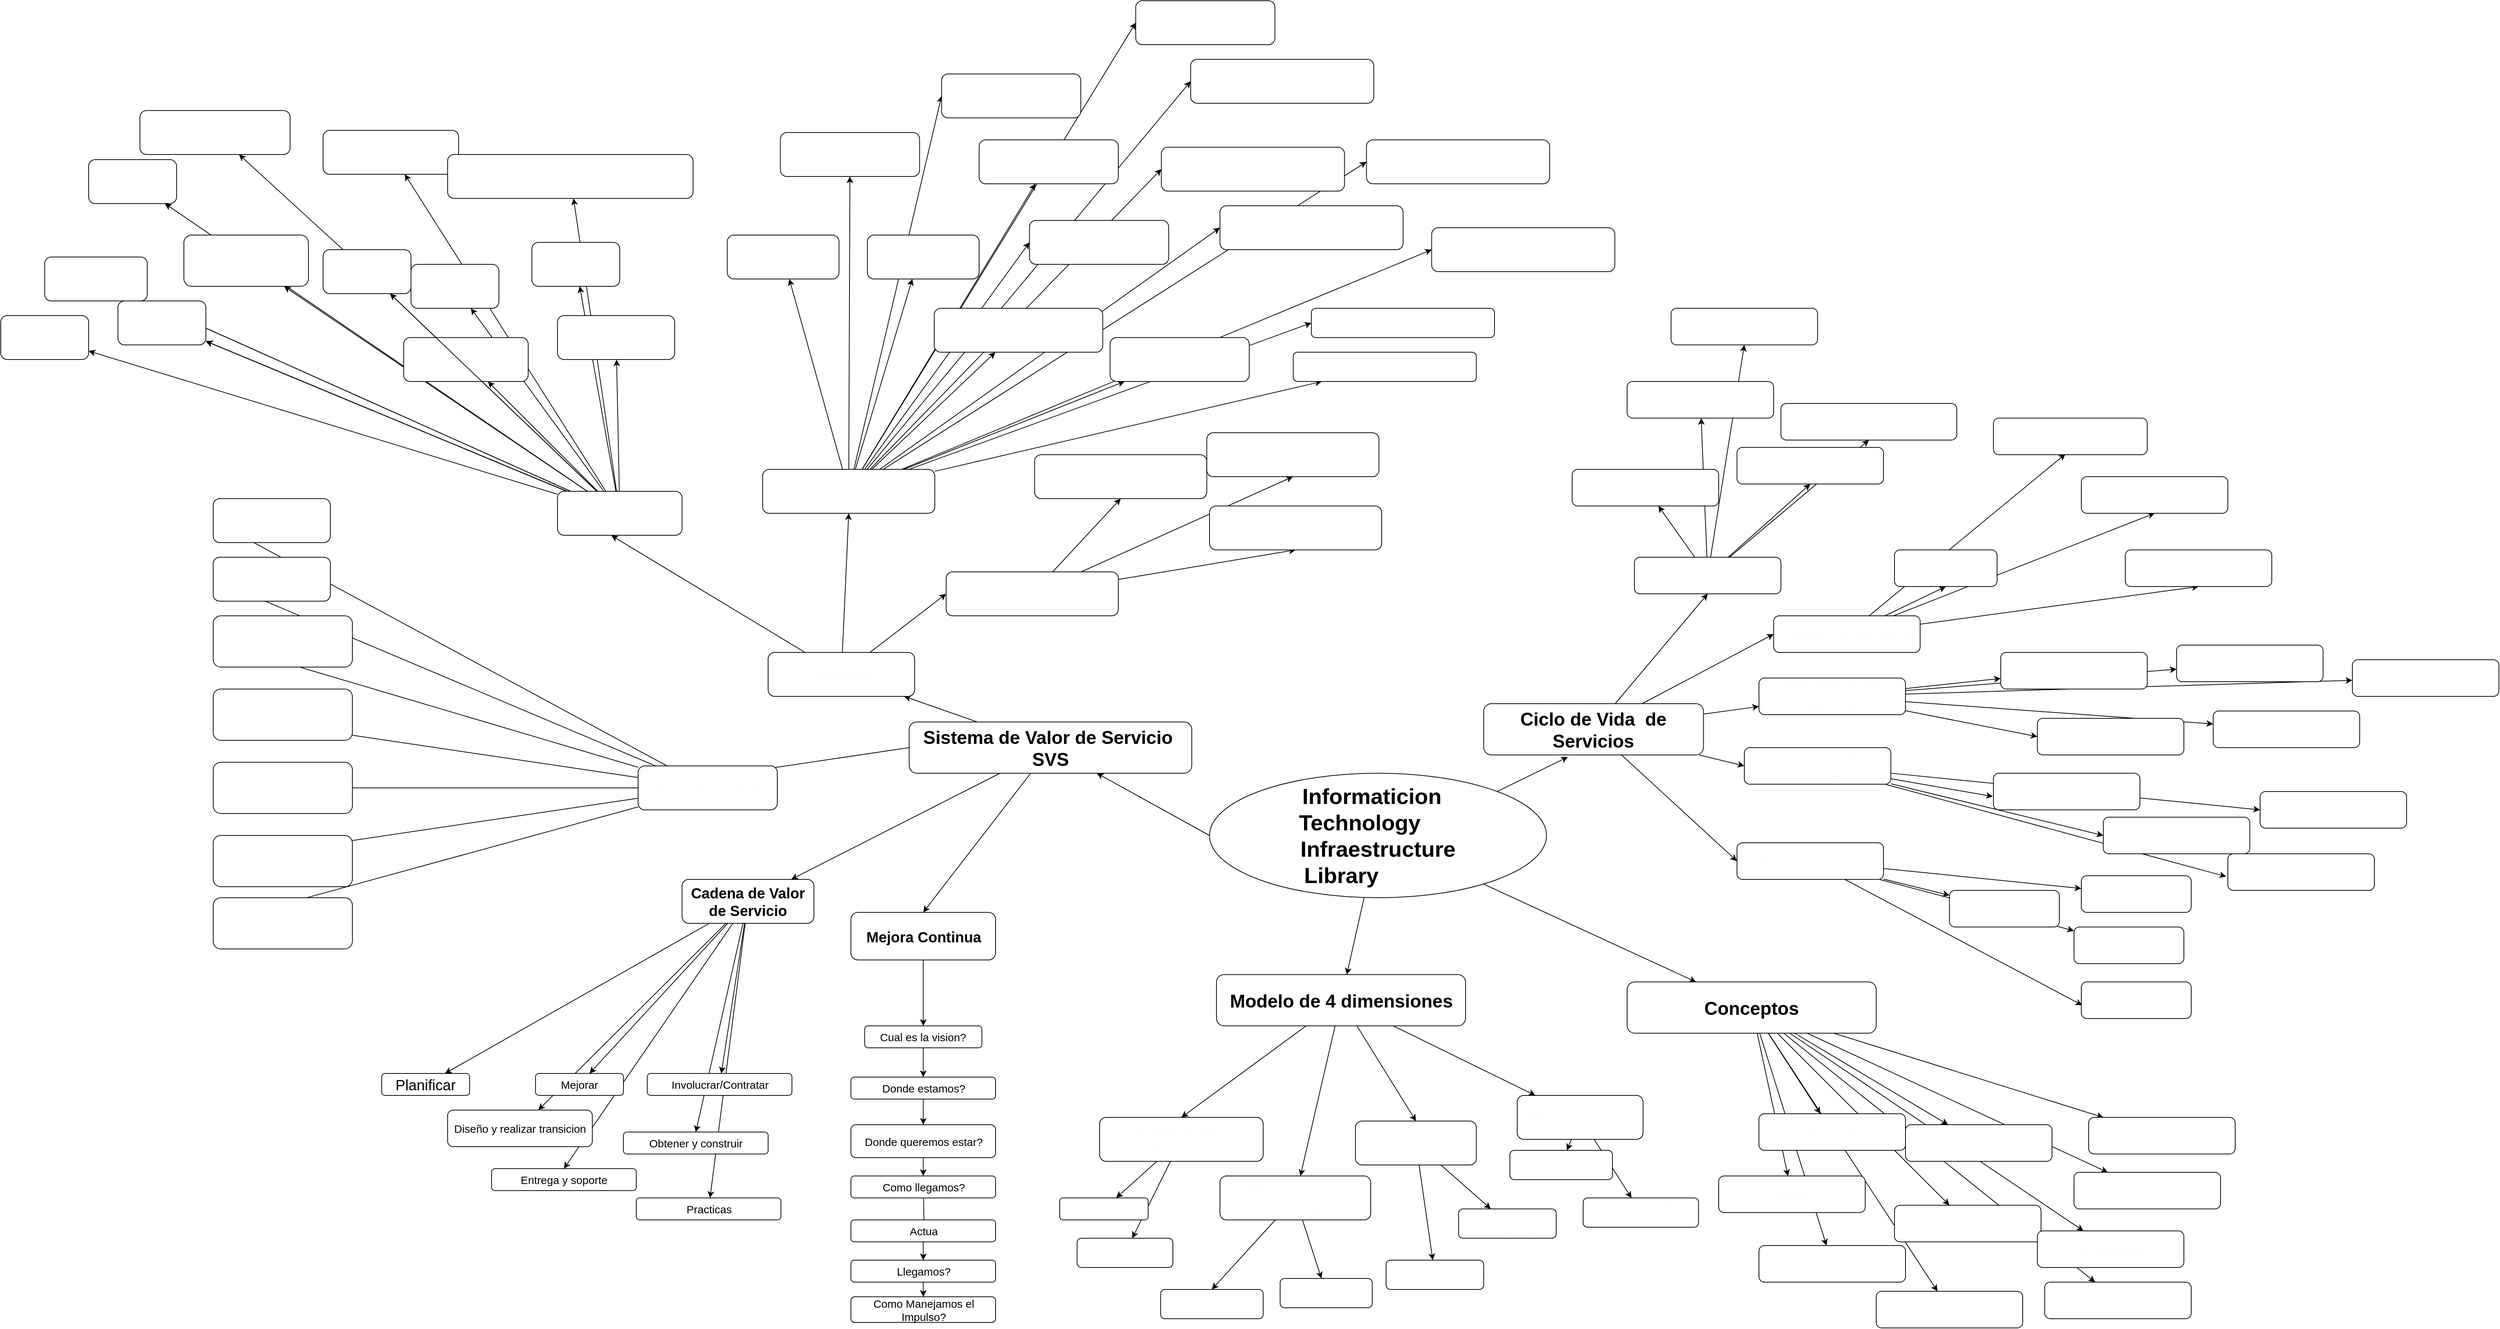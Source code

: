 <mxfile>
    <diagram id="W8nEwv_JBdzjW-9kIcqZ" name="ITIL">
        <mxGraphModel dx="3658" dy="1623" grid="1" gridSize="10" guides="1" tooltips="1" connect="1" arrows="1" fold="1" page="1" pageScale="1" pageWidth="1169" pageHeight="827" math="0" shadow="0">
            <root>
                <mxCell id="0"/>
                <mxCell id="1" parent="0"/>
                <mxCell id="8" style="edgeStyle=none;html=1;exitX=0;exitY=0.5;exitDx=0;exitDy=0;fontSize=20;fontColor=#000000;" edge="1" parent="1" source="4" target="6">
                    <mxGeometry relative="1" as="geometry"/>
                </mxCell>
                <mxCell id="9" style="edgeStyle=none;html=1;exitX=1;exitY=0;exitDx=0;exitDy=0;entryX=0.383;entryY=1.04;entryDx=0;entryDy=0;entryPerimeter=0;fontSize=20;fontColor=#000000;" edge="1" parent="1" source="4" target="5">
                    <mxGeometry relative="1" as="geometry"/>
                </mxCell>
                <mxCell id="10" style="edgeStyle=none;html=1;fontSize=20;fontColor=#000000;" edge="1" parent="1" source="4" target="7">
                    <mxGeometry relative="1" as="geometry"/>
                </mxCell>
                <mxCell id="253" style="edgeStyle=none;html=1;fontSize=15;fontColor=#FFFCFC;" edge="1" parent="1" source="4" target="252">
                    <mxGeometry relative="1" as="geometry"/>
                </mxCell>
                <mxCell id="4" value="Informaticion&amp;nbsp;&amp;nbsp;&lt;br&gt;Technology&amp;nbsp; &amp;nbsp; &amp;nbsp;&amp;nbsp;&lt;br&gt;Infraestructure&lt;br&gt;Library&amp;nbsp; &amp;nbsp; &amp;nbsp; &amp;nbsp; &amp;nbsp; &amp;nbsp;&amp;nbsp;" style="ellipse;whiteSpace=wrap;html=1;fontStyle=1;fontSize=30;align=center;" vertex="1" parent="1">
                    <mxGeometry x="320" y="405" width="460" height="170" as="geometry"/>
                </mxCell>
                <mxCell id="13" style="edgeStyle=none;html=1;fontSize=20;fontColor=#000000;entryX=0;entryY=0.5;entryDx=0;entryDy=0;exitX=0;exitY=0.5;exitDx=0;exitDy=0;" edge="1" parent="1" source="6" target="14">
                    <mxGeometry relative="1" as="geometry">
                        <mxPoint x="930" as="targetPoint"/>
                    </mxGeometry>
                </mxCell>
                <mxCell id="17" style="edgeStyle=none;html=1;entryX=0.5;entryY=1;entryDx=0;entryDy=0;fontSize=20;fontColor=#FFFCFC;" edge="1" parent="1" source="5" target="15">
                    <mxGeometry relative="1" as="geometry"/>
                </mxCell>
                <mxCell id="186" style="edgeStyle=none;html=1;entryX=0;entryY=0.5;entryDx=0;entryDy=0;fontSize=25;fontColor=#FFFCFC;" edge="1" parent="1" source="5" target="181">
                    <mxGeometry relative="1" as="geometry"/>
                </mxCell>
                <mxCell id="187" style="edgeStyle=none;html=1;fontSize=25;fontColor=#FFFCFC;" edge="1" parent="1" source="5" target="182">
                    <mxGeometry relative="1" as="geometry"/>
                </mxCell>
                <mxCell id="188" style="edgeStyle=none;html=1;entryX=0;entryY=0.5;entryDx=0;entryDy=0;fontSize=25;fontColor=#FFFCFC;" edge="1" parent="1" source="5" target="183">
                    <mxGeometry relative="1" as="geometry"/>
                </mxCell>
                <mxCell id="189" style="edgeStyle=none;html=1;entryX=0;entryY=0.5;entryDx=0;entryDy=0;fontSize=25;fontColor=#FFFCFC;" edge="1" parent="1" source="5" target="184">
                    <mxGeometry relative="1" as="geometry"/>
                </mxCell>
                <mxCell id="5" value="Ciclo de Vida&amp;nbsp; de Servicios" style="rounded=1;whiteSpace=wrap;html=1;fontStyle=1;fontSize=25;" vertex="1" parent="1">
                    <mxGeometry x="694.25" y="310" width="300" height="70" as="geometry"/>
                </mxCell>
                <mxCell id="34" style="edgeStyle=none;html=1;fontSize=20;fontColor=#FFFCFC;" edge="1" parent="1" source="6" target="33">
                    <mxGeometry relative="1" as="geometry"/>
                </mxCell>
                <mxCell id="115" value="" style="edgeStyle=none;html=1;fontSize=20;fontColor=#FFFCFC;" edge="1" parent="1" source="6" target="114">
                    <mxGeometry relative="1" as="geometry"/>
                </mxCell>
                <mxCell id="138" style="edgeStyle=none;html=1;entryX=0.5;entryY=0;entryDx=0;entryDy=0;fontSize=20;fontColor=#FFFCFC;" edge="1" parent="1" source="6" target="131">
                    <mxGeometry relative="1" as="geometry"/>
                </mxCell>
                <mxCell id="6" value="Sistema de Valor de Servicio&amp;nbsp;&lt;br style=&quot;font-size: 25px;&quot;&gt;SVS" style="rounded=1;whiteSpace=wrap;html=1;fontStyle=1;fontSize=25;" vertex="1" parent="1">
                    <mxGeometry x="-90" y="335" width="385.75" height="70" as="geometry"/>
                </mxCell>
                <mxCell id="157" style="edgeStyle=none;html=1;fontSize=15;fontColor=#FFFCFC;entryX=0.5;entryY=0;entryDx=0;entryDy=0;" edge="1" parent="1" source="7" target="156">
                    <mxGeometry relative="1" as="geometry"/>
                </mxCell>
                <mxCell id="166" style="edgeStyle=none;html=1;fontSize=15;fontColor=#FFFCFC;" edge="1" parent="1" source="7" target="163">
                    <mxGeometry relative="1" as="geometry"/>
                </mxCell>
                <mxCell id="176" style="edgeStyle=none;html=1;fontSize=15;fontColor=#FFFCFC;" edge="1" parent="1" source="7" target="175">
                    <mxGeometry relative="1" as="geometry"/>
                </mxCell>
                <mxCell id="7" value="Modelo de 4 dimensiones" style="rounded=1;whiteSpace=wrap;html=1;fontStyle=1;fontSize=25;" vertex="1" parent="1">
                    <mxGeometry x="329.5" y="680" width="340" height="70" as="geometry"/>
                </mxCell>
                <mxCell id="18" style="edgeStyle=none;html=1;fontSize=20;fontColor=#FFFCFC;entryX=0;entryY=0.5;entryDx=0;entryDy=0;" edge="1" parent="1" source="14" target="19">
                    <mxGeometry relative="1" as="geometry">
                        <mxPoint x="976" y="220" as="targetPoint"/>
                    </mxGeometry>
                </mxCell>
                <mxCell id="22" style="edgeStyle=none;html=1;entryX=0;entryY=0.5;entryDx=0;entryDy=0;fontSize=20;fontColor=#FFFCFC;" edge="1" parent="1" source="14" target="20">
                    <mxGeometry relative="1" as="geometry"/>
                </mxCell>
                <mxCell id="23" style="edgeStyle=none;html=1;entryX=0;entryY=0.5;entryDx=0;entryDy=0;fontSize=20;fontColor=#FFFCFC;" edge="1" parent="1" source="14" target="21">
                    <mxGeometry relative="1" as="geometry"/>
                </mxCell>
                <mxCell id="25" style="edgeStyle=none;html=1;entryX=0;entryY=0.5;entryDx=0;entryDy=0;fontSize=20;fontColor=#FFFCFC;" edge="1" parent="1" source="14" target="24">
                    <mxGeometry relative="1" as="geometry"/>
                </mxCell>
                <mxCell id="27" style="edgeStyle=none;html=1;entryX=0;entryY=0.5;entryDx=0;entryDy=0;fontSize=20;fontColor=#FFFCFC;" edge="1" parent="1" source="14" target="26">
                    <mxGeometry relative="1" as="geometry"/>
                </mxCell>
                <mxCell id="31" style="edgeStyle=none;html=1;entryX=0;entryY=0.5;entryDx=0;entryDy=0;fontSize=20;fontColor=#FFFCFC;" edge="1" parent="1" source="14" target="30">
                    <mxGeometry relative="1" as="geometry"/>
                </mxCell>
                <mxCell id="32" style="edgeStyle=none;html=1;entryX=0;entryY=0.5;entryDx=0;entryDy=0;fontSize=20;fontColor=#FFFCFC;" edge="1" parent="1" source="14" target="29">
                    <mxGeometry relative="1" as="geometry"/>
                </mxCell>
                <mxCell id="14" value="Principios Guia" style="rounded=1;whiteSpace=wrap;html=1;labelBackgroundColor=none;fontSize=20;fontColor=#FFFCFC;fontStyle=1" vertex="1" parent="1">
                    <mxGeometry x="-460" y="395" width="190" height="60" as="geometry"/>
                </mxCell>
                <mxCell id="192" style="edgeStyle=none;html=1;fontSize=25;fontColor=#FFFCFC;entryX=0.5;entryY=1;entryDx=0;entryDy=0;" edge="1" parent="1" source="15" target="191">
                    <mxGeometry relative="1" as="geometry"/>
                </mxCell>
                <mxCell id="197" style="edgeStyle=none;html=1;fontSize=25;fontColor=#FFFCFC;" edge="1" parent="1" source="15" target="193">
                    <mxGeometry relative="1" as="geometry"/>
                </mxCell>
                <mxCell id="198" style="edgeStyle=none;html=1;fontSize=25;fontColor=#FFFCFC;" edge="1" parent="1" source="15" target="194">
                    <mxGeometry relative="1" as="geometry"/>
                </mxCell>
                <mxCell id="199" style="edgeStyle=none;html=1;entryX=0.5;entryY=1;entryDx=0;entryDy=0;fontSize=25;fontColor=#FFFCFC;" edge="1" parent="1" source="15" target="195">
                    <mxGeometry relative="1" as="geometry"/>
                </mxCell>
                <mxCell id="200" style="edgeStyle=none;html=1;entryX=0.5;entryY=1;entryDx=0;entryDy=0;fontSize=25;fontColor=#FFFCFC;" edge="1" parent="1" source="15" target="196">
                    <mxGeometry relative="1" as="geometry"/>
                </mxCell>
                <mxCell id="15" value="Estrategia de Servicio" style="rounded=1;whiteSpace=wrap;html=1;labelBackgroundColor=none;fontSize=15;fontColor=#FFFCFC;fontStyle=1" vertex="1" parent="1">
                    <mxGeometry x="900" y="110" width="200" height="50" as="geometry"/>
                </mxCell>
                <mxCell id="19" value="Enfoque en el valor" style="rounded=1;whiteSpace=wrap;html=1;labelBackgroundColor=none;fontSize=16;fontColor=#FFFCFC;" vertex="1" parent="1">
                    <mxGeometry x="-1040" y="30" width="160" height="60" as="geometry"/>
                </mxCell>
                <mxCell id="20" value="Comenzar donde estas" style="rounded=1;whiteSpace=wrap;html=1;labelBackgroundColor=none;fontSize=15;fontColor=#FFFCFC;" vertex="1" parent="1">
                    <mxGeometry x="-1040" y="110" width="160" height="60" as="geometry"/>
                </mxCell>
                <mxCell id="21" value="Progreso Iterativo con Retroalimentacion" style="rounded=1;whiteSpace=wrap;html=1;labelBackgroundColor=none;fontSize=15;fontColor=#FFFCFC;" vertex="1" parent="1">
                    <mxGeometry x="-1040" y="190" width="190" height="70" as="geometry"/>
                </mxCell>
                <mxCell id="24" value="Colaborar y Promover la Visibilidad" style="rounded=1;whiteSpace=wrap;html=1;labelBackgroundColor=none;fontSize=15;fontColor=#FFFCFC;" vertex="1" parent="1">
                    <mxGeometry x="-1040" y="290" width="190" height="70" as="geometry"/>
                </mxCell>
                <mxCell id="26" value="Pensar y Trabajar Holisticamente" style="rounded=1;whiteSpace=wrap;html=1;labelBackgroundColor=none;fontSize=15;fontColor=#FFFCFC;" vertex="1" parent="1">
                    <mxGeometry x="-1040" y="390" width="190" height="70" as="geometry"/>
                </mxCell>
                <mxCell id="29" value="Mantenlo Simple y Practico" style="rounded=1;whiteSpace=wrap;html=1;labelBackgroundColor=none;fontSize=15;fontColor=#FFFCFC;" vertex="1" parent="1">
                    <mxGeometry x="-1040" y="490" width="190" height="70" as="geometry"/>
                </mxCell>
                <mxCell id="30" value="Optimiza y Automatiza" style="rounded=1;whiteSpace=wrap;html=1;labelBackgroundColor=none;fontSize=15;fontColor=#FFFCFC;" vertex="1" parent="1">
                    <mxGeometry x="-1040" y="575" width="190" height="70" as="geometry"/>
                </mxCell>
                <mxCell id="37" style="edgeStyle=none;html=1;entryX=0.432;entryY=1.005;entryDx=0;entryDy=0;entryPerimeter=0;fontSize=20;fontColor=#FFFCFC;" edge="1" parent="1" source="33" target="36">
                    <mxGeometry relative="1" as="geometry"/>
                </mxCell>
                <mxCell id="71" style="edgeStyle=none;html=1;entryX=0.5;entryY=1;entryDx=0;entryDy=0;fontSize=20;fontColor=#FFFCFC;" edge="1" parent="1" source="33" target="70">
                    <mxGeometry relative="1" as="geometry"/>
                </mxCell>
                <mxCell id="106" style="edgeStyle=none;html=1;entryX=0;entryY=0.5;entryDx=0;entryDy=0;fontSize=20;fontColor=#FFFCFC;" edge="1" parent="1" source="33" target="105">
                    <mxGeometry relative="1" as="geometry"/>
                </mxCell>
                <mxCell id="33" value="Gobierno" style="rounded=1;whiteSpace=wrap;html=1;labelBackgroundColor=none;fontSize=20;fontColor=#FFFCFC;fontStyle=1" vertex="1" parent="1">
                    <mxGeometry x="-282.5" y="240" width="200" height="60" as="geometry"/>
                </mxCell>
                <mxCell id="39" value="" style="edgeStyle=none;html=1;fontSize=20;fontColor=#FFFCFC;" edge="1" parent="1" source="36" target="38">
                    <mxGeometry relative="1" as="geometry"/>
                </mxCell>
                <mxCell id="40" value="" style="edgeStyle=none;html=1;fontSize=20;fontColor=#FFFCFC;" edge="1" parent="1" source="36" target="38">
                    <mxGeometry relative="1" as="geometry"/>
                </mxCell>
                <mxCell id="42" value="" style="edgeStyle=none;html=1;fontSize=20;fontColor=#FFFCFC;" edge="1" parent="1" source="36" target="41">
                    <mxGeometry relative="1" as="geometry"/>
                </mxCell>
                <mxCell id="43" value="" style="edgeStyle=none;html=1;fontSize=20;fontColor=#FFFCFC;" edge="1" parent="1" source="36" target="41">
                    <mxGeometry relative="1" as="geometry"/>
                </mxCell>
                <mxCell id="44" value="" style="edgeStyle=none;html=1;fontSize=20;fontColor=#FFFCFC;" edge="1" parent="1" source="36" target="41">
                    <mxGeometry relative="1" as="geometry"/>
                </mxCell>
                <mxCell id="45" value="" style="edgeStyle=none;html=1;fontSize=20;fontColor=#FFFCFC;" edge="1" parent="1" source="36" target="41">
                    <mxGeometry relative="1" as="geometry"/>
                </mxCell>
                <mxCell id="47" value="" style="edgeStyle=none;html=1;fontSize=20;fontColor=#FFFCFC;" edge="1" parent="1" source="36" target="46">
                    <mxGeometry relative="1" as="geometry"/>
                </mxCell>
                <mxCell id="49" value="" style="edgeStyle=none;html=1;fontSize=20;fontColor=#FFFCFC;" edge="1" parent="1" source="36" target="48">
                    <mxGeometry relative="1" as="geometry"/>
                </mxCell>
                <mxCell id="51" value="" style="edgeStyle=none;html=1;fontSize=20;fontColor=#FFFCFC;" edge="1" parent="1" source="36" target="50">
                    <mxGeometry relative="1" as="geometry"/>
                </mxCell>
                <mxCell id="54" value="" style="edgeStyle=none;html=1;fontSize=20;fontColor=#FFFCFC;startArrow=none;" edge="1" parent="1" source="48" target="53">
                    <mxGeometry relative="1" as="geometry"/>
                </mxCell>
                <mxCell id="56" value="" style="edgeStyle=none;html=1;fontSize=20;fontColor=#FFFCFC;" edge="1" parent="1" source="36" target="55">
                    <mxGeometry relative="1" as="geometry"/>
                </mxCell>
                <mxCell id="58" value="" style="edgeStyle=none;html=1;fontSize=20;fontColor=#FFFCFC;" edge="1" parent="1" source="36" target="57">
                    <mxGeometry relative="1" as="geometry"/>
                </mxCell>
                <mxCell id="60" value="" style="edgeStyle=none;html=1;fontSize=20;fontColor=#FFFCFC;" edge="1" parent="1" source="36" target="59">
                    <mxGeometry relative="1" as="geometry"/>
                </mxCell>
                <mxCell id="62" value="" style="edgeStyle=none;html=1;fontSize=20;fontColor=#FFFCFC;" edge="1" parent="1" source="36" target="61">
                    <mxGeometry relative="1" as="geometry"/>
                </mxCell>
                <mxCell id="64" value="" style="edgeStyle=none;html=1;fontSize=20;fontColor=#FFFCFC;" edge="1" parent="1" source="36" target="63">
                    <mxGeometry relative="1" as="geometry"/>
                </mxCell>
                <mxCell id="66" value="" style="edgeStyle=none;html=1;fontSize=20;fontColor=#FFFCFC;" edge="1" parent="1" source="36" target="65">
                    <mxGeometry relative="1" as="geometry"/>
                </mxCell>
                <mxCell id="68" value="" style="edgeStyle=none;html=1;fontSize=20;fontColor=#FFFCFC;" edge="1" parent="1" source="36" target="67">
                    <mxGeometry relative="1" as="geometry"/>
                </mxCell>
                <mxCell id="36" value="Practicas de Gestion General" style="rounded=1;whiteSpace=wrap;html=1;labelBackgroundColor=none;fontSize=15;fontColor=#FFFCFC;" vertex="1" parent="1">
                    <mxGeometry x="-570" y="20" width="170" height="60" as="geometry"/>
                </mxCell>
                <mxCell id="38" value="Gestión de la Arquitectura&amp;nbsp;" style="whiteSpace=wrap;html=1;fontSize=12;fontColor=#FFFCFC;rounded=1;labelBackgroundColor=none;" vertex="1" parent="1">
                    <mxGeometry x="-1270" y="-300" width="140" height="60" as="geometry"/>
                </mxCell>
                <mxCell id="41" value="Mejora Continua" style="whiteSpace=wrap;html=1;fontSize=12;fontColor=#FFFCFC;rounded=1;labelBackgroundColor=none;" vertex="1" parent="1">
                    <mxGeometry x="-1170" y="-240" width="120" height="60" as="geometry"/>
                </mxCell>
                <mxCell id="46" value="Gestión de la Seguridad de la Información" style="whiteSpace=wrap;html=1;fontSize=12;fontColor=#FFFCFC;rounded=1;labelBackgroundColor=none;" vertex="1" parent="1">
                    <mxGeometry x="-1080" y="-330" width="170" height="70" as="geometry"/>
                </mxCell>
                <mxCell id="50" value="Medición y Reporte" style="whiteSpace=wrap;html=1;fontSize=12;fontColor=#FFFCFC;rounded=1;labelBackgroundColor=none;" vertex="1" parent="1">
                    <mxGeometry x="-1210" y="-433" width="120" height="60" as="geometry"/>
                </mxCell>
                <mxCell id="53" value="Gestión del Cambio Organizacional." style="whiteSpace=wrap;html=1;fontSize=12;fontColor=#FFFCFC;rounded=1;labelBackgroundColor=none;" vertex="1" parent="1">
                    <mxGeometry x="-1140" y="-500" width="205" height="60" as="geometry"/>
                </mxCell>
                <mxCell id="55" value="Gestión de Portafolio (Cartera)" style="whiteSpace=wrap;html=1;fontSize=12;fontColor=#FFFCFC;rounded=1;labelBackgroundColor=none;" vertex="1" parent="1">
                    <mxGeometry x="-890" y="-473" width="185" height="60" as="geometry"/>
                </mxCell>
                <mxCell id="57" value="Gestión de Proyectos" style="whiteSpace=wrap;html=1;fontSize=12;fontColor=#FFFCFC;rounded=1;labelBackgroundColor=none;" vertex="1" parent="1">
                    <mxGeometry x="-770" y="-290" width="120" height="60" as="geometry"/>
                </mxCell>
                <mxCell id="59" value="Gestion de las relaciones" style="whiteSpace=wrap;html=1;fontSize=12;fontColor=#FFFCFC;rounded=1;labelBackgroundColor=none;" vertex="1" parent="1">
                    <mxGeometry x="-780" y="-190" width="170" height="60" as="geometry"/>
                </mxCell>
                <mxCell id="61" value="Gestión de Riesgos" style="whiteSpace=wrap;html=1;fontSize=12;fontColor=#FFFCFC;rounded=1;labelBackgroundColor=none;" vertex="1" parent="1">
                    <mxGeometry x="-570" y="-220" width="160" height="60" as="geometry"/>
                </mxCell>
                <mxCell id="63" value="Gestión Financiera&amp;nbsp;" style="whiteSpace=wrap;html=1;fontSize=12;fontColor=#FFFCFC;rounded=1;labelBackgroundColor=none;" vertex="1" parent="1">
                    <mxGeometry x="-1330" y="-220" width="120" height="60" as="geometry"/>
                </mxCell>
                <mxCell id="65" value="Gestión de Proveedores" style="whiteSpace=wrap;html=1;fontSize=12;fontColor=#FFFCFC;rounded=1;labelBackgroundColor=none;" vertex="1" parent="1">
                    <mxGeometry x="-605" y="-320" width="120" height="60" as="geometry"/>
                </mxCell>
                <mxCell id="67" value="Gestion de la Mano de obre y la fuerza de trabajo" style="whiteSpace=wrap;html=1;fontSize=12;fontColor=#FFFCFC;rounded=1;labelBackgroundColor=none;" vertex="1" parent="1">
                    <mxGeometry x="-720" y="-440" width="335" height="60" as="geometry"/>
                </mxCell>
                <mxCell id="73" value="" style="edgeStyle=none;html=1;fontSize=20;fontColor=#FFFCFC;" edge="1" parent="1" source="70" target="72">
                    <mxGeometry relative="1" as="geometry"/>
                </mxCell>
                <mxCell id="75" style="edgeStyle=none;html=1;entryX=0.402;entryY=1;entryDx=0;entryDy=0;entryPerimeter=0;fontSize=20;fontColor=#FFFCFC;" edge="1" parent="1" source="70" target="74">
                    <mxGeometry relative="1" as="geometry"/>
                </mxCell>
                <mxCell id="78" style="edgeStyle=none;html=1;fontSize=20;fontColor=#FFFCFC;" edge="1" parent="1" source="70" target="76">
                    <mxGeometry relative="1" as="geometry"/>
                </mxCell>
                <mxCell id="79" style="edgeStyle=none;html=1;entryX=0;entryY=0.5;entryDx=0;entryDy=0;fontSize=20;fontColor=#FFFCFC;" edge="1" parent="1" source="70" target="77">
                    <mxGeometry relative="1" as="geometry"/>
                </mxCell>
                <mxCell id="81" style="edgeStyle=none;html=1;fontSize=20;fontColor=#FFFCFC;" edge="1" parent="1" source="70" target="80">
                    <mxGeometry relative="1" as="geometry"/>
                </mxCell>
                <mxCell id="83" style="edgeStyle=none;html=1;fontSize=20;fontColor=#FFFCFC;" edge="1" parent="1" source="70" target="82">
                    <mxGeometry relative="1" as="geometry"/>
                </mxCell>
                <mxCell id="85" style="edgeStyle=none;html=1;entryX=0;entryY=0.5;entryDx=0;entryDy=0;fontSize=20;fontColor=#FFFCFC;" edge="1" parent="1" source="70" target="84">
                    <mxGeometry relative="1" as="geometry"/>
                </mxCell>
                <mxCell id="87" style="edgeStyle=none;html=1;fontSize=20;fontColor=#FFFCFC;" edge="1" parent="1" source="70" target="86">
                    <mxGeometry relative="1" as="geometry"/>
                </mxCell>
                <mxCell id="89" style="edgeStyle=none;html=1;entryX=0;entryY=0.5;entryDx=0;entryDy=0;fontSize=20;fontColor=#FFFCFC;" edge="1" parent="1" source="70" target="88">
                    <mxGeometry relative="1" as="geometry"/>
                </mxCell>
                <mxCell id="91" style="edgeStyle=none;html=1;entryX=0;entryY=0.5;entryDx=0;entryDy=0;fontSize=20;fontColor=#FFFCFC;" edge="1" parent="1" source="70" target="90">
                    <mxGeometry relative="1" as="geometry"/>
                </mxCell>
                <mxCell id="93" style="edgeStyle=none;html=1;entryX=0;entryY=0.5;entryDx=0;entryDy=0;fontSize=20;fontColor=#FFFCFC;" edge="1" parent="1" source="70" target="92">
                    <mxGeometry relative="1" as="geometry"/>
                </mxCell>
                <mxCell id="97" style="edgeStyle=none;html=1;fontSize=20;fontColor=#FFFCFC;entryX=0;entryY=0.5;entryDx=0;entryDy=0;" edge="1" parent="1" source="70" target="95">
                    <mxGeometry relative="1" as="geometry">
                        <mxPoint x="785" y="-360" as="targetPoint"/>
                    </mxGeometry>
                </mxCell>
                <mxCell id="98" style="edgeStyle=none;html=1;fontSize=20;fontColor=#FFFCFC;" edge="1" parent="1" source="70" target="96">
                    <mxGeometry relative="1" as="geometry"/>
                </mxCell>
                <mxCell id="100" style="edgeStyle=none;html=1;entryX=0;entryY=0.5;entryDx=0;entryDy=0;fontSize=20;fontColor=#FFFCFC;" edge="1" parent="1" source="70" target="99">
                    <mxGeometry relative="1" as="geometry"/>
                </mxCell>
                <mxCell id="102" style="edgeStyle=none;html=1;entryX=0;entryY=0.5;entryDx=0;entryDy=0;fontSize=20;fontColor=#FFFCFC;" edge="1" parent="1" source="70" target="101">
                    <mxGeometry relative="1" as="geometry"/>
                </mxCell>
                <mxCell id="104" style="edgeStyle=none;html=1;entryX=0;entryY=0.5;entryDx=0;entryDy=0;fontSize=20;fontColor=#FFFCFC;" edge="1" parent="1" source="70" target="103">
                    <mxGeometry relative="1" as="geometry"/>
                </mxCell>
                <mxCell id="70" value="Practicas de Gestion de Servicios" style="rounded=1;whiteSpace=wrap;html=1;labelBackgroundColor=none;fontSize=15;fontColor=#FFFCFC;" vertex="1" parent="1">
                    <mxGeometry x="-290" y="-10" width="235" height="60" as="geometry"/>
                </mxCell>
                <mxCell id="72" value="Gestion de Disponibilidad" style="whiteSpace=wrap;html=1;fontSize=12;fontColor=#FFFCFC;rounded=1;labelBackgroundColor=none;" vertex="1" parent="1">
                    <mxGeometry x="-338.25" y="-330" width="152.5" height="60" as="geometry"/>
                </mxCell>
                <mxCell id="74" value="Analisis de Negocio" style="whiteSpace=wrap;html=1;fontSize=12;fontColor=#FFFCFC;rounded=1;labelBackgroundColor=none;" vertex="1" parent="1">
                    <mxGeometry x="-147" y="-330" width="152.5" height="60" as="geometry"/>
                </mxCell>
                <mxCell id="76" value="Gestion de Capacidad y Rendimiento" style="whiteSpace=wrap;html=1;fontSize=12;fontColor=#FFFCFC;rounded=1;labelBackgroundColor=none;" vertex="1" parent="1">
                    <mxGeometry x="-55.75" y="-230" width="230" height="60" as="geometry"/>
                </mxCell>
                <mxCell id="77" value="Gestion de Incidentes" style="whiteSpace=wrap;html=1;fontSize=12;fontColor=#FFFCFC;rounded=1;labelBackgroundColor=none;" vertex="1" parent="1">
                    <mxGeometry x="219.25" y="-650" width="190" height="60" as="geometry"/>
                </mxCell>
                <mxCell id="80" value="Gestion Activos de TI" style="whiteSpace=wrap;html=1;fontSize=12;fontColor=#FFFCFC;rounded=1;labelBackgroundColor=none;" vertex="1" parent="1">
                    <mxGeometry x="-265.75" y="-470" width="190" height="60" as="geometry"/>
                </mxCell>
                <mxCell id="82" value="Monitorizacion y Gestion de Eventos" style="whiteSpace=wrap;html=1;fontSize=12;fontColor=#FFFCFC;rounded=1;labelBackgroundColor=none;" vertex="1" parent="1">
                    <mxGeometry x="5.5" y="-460" width="190" height="60" as="geometry"/>
                </mxCell>
                <mxCell id="84" value="Gestion de Problemas" style="whiteSpace=wrap;html=1;fontSize=12;fontColor=#FFFCFC;rounded=1;labelBackgroundColor=none;" vertex="1" parent="1">
                    <mxGeometry x="74.25" y="-350" width="190" height="60" as="geometry"/>
                </mxCell>
                <mxCell id="86" value="Gestion de la liberacion" style="whiteSpace=wrap;html=1;fontSize=12;fontColor=#FFFCFC;rounded=1;labelBackgroundColor=none;" vertex="1" parent="1">
                    <mxGeometry x="184.25" y="-190" width="190" height="60" as="geometry"/>
                </mxCell>
                <mxCell id="88" value="Gestion del Catalogo de Servicio" style="whiteSpace=wrap;html=1;fontSize=12;fontColor=#FFFCFC;rounded=1;labelBackgroundColor=none;" vertex="1" parent="1">
                    <mxGeometry x="-45.75" y="-550" width="190" height="60" as="geometry"/>
                </mxCell>
                <mxCell id="90" value="Gestion de la configuracion del Servicio" style="whiteSpace=wrap;html=1;fontSize=12;fontColor=#FFFCFC;rounded=1;labelBackgroundColor=none;" vertex="1" parent="1">
                    <mxGeometry x="254.25" y="-450" width="250" height="60" as="geometry"/>
                </mxCell>
                <mxCell id="92" value="Gestion de la continuidad del Servicio" style="whiteSpace=wrap;html=1;fontSize=12;fontColor=#FFFCFC;rounded=1;labelBackgroundColor=none;" vertex="1" parent="1">
                    <mxGeometry x="334.25" y="-370" width="250" height="60" as="geometry"/>
                </mxCell>
                <mxCell id="95" value="Diseño de Servicio" style="whiteSpace=wrap;html=1;fontSize=12;fontColor=#FFFCFC;rounded=1;labelBackgroundColor=none;" vertex="1" parent="1">
                    <mxGeometry x="459" y="-230" width="250" height="40" as="geometry"/>
                </mxCell>
                <mxCell id="96" value="Service Desk" style="whiteSpace=wrap;html=1;fontSize=12;fontColor=#FFFCFC;rounded=1;labelBackgroundColor=none;" vertex="1" parent="1">
                    <mxGeometry x="434.25" y="-170" width="250" height="40" as="geometry"/>
                </mxCell>
                <mxCell id="99" value="Gestion de Niveles de Servicio" style="whiteSpace=wrap;html=1;fontSize=12;fontColor=#FFFCFC;rounded=1;labelBackgroundColor=none;" vertex="1" parent="1">
                    <mxGeometry x="294.25" y="-570" width="250" height="60" as="geometry"/>
                </mxCell>
                <mxCell id="101" value="Gestion dePeticion del Servicio" style="whiteSpace=wrap;html=1;fontSize=12;fontColor=#FFFCFC;rounded=1;labelBackgroundColor=none;" vertex="1" parent="1">
                    <mxGeometry x="534.25" y="-460" width="250" height="60" as="geometry"/>
                </mxCell>
                <mxCell id="103" value="Validacion y Pruebas del Servicio" style="whiteSpace=wrap;html=1;fontSize=12;fontColor=#FFFCFC;rounded=1;labelBackgroundColor=none;" vertex="1" parent="1">
                    <mxGeometry x="623.25" y="-340" width="250" height="60" as="geometry"/>
                </mxCell>
                <mxCell id="108" style="edgeStyle=none;html=1;entryX=0.5;entryY=1;entryDx=0;entryDy=0;fontSize=20;fontColor=#FFFCFC;" edge="1" parent="1" source="105" target="107">
                    <mxGeometry relative="1" as="geometry"/>
                </mxCell>
                <mxCell id="110" style="edgeStyle=none;html=1;fontSize=20;fontColor=#FFFCFC;entryX=0.5;entryY=1;entryDx=0;entryDy=0;" edge="1" parent="1" source="105" target="109">
                    <mxGeometry relative="1" as="geometry">
                        <mxPoint x="498" y="140" as="targetPoint"/>
                    </mxGeometry>
                </mxCell>
                <mxCell id="112" style="edgeStyle=none;html=1;entryX=0.5;entryY=1;entryDx=0;entryDy=0;fontSize=20;fontColor=#FFFCFC;" edge="1" parent="1" source="105" target="111">
                    <mxGeometry relative="1" as="geometry"/>
                </mxCell>
                <mxCell id="105" value="Practicas de Tecnica" style="rounded=1;whiteSpace=wrap;html=1;labelBackgroundColor=none;fontSize=15;fontColor=#FFFCFC;" vertex="1" parent="1">
                    <mxGeometry x="-39.5" y="130" width="235" height="60" as="geometry"/>
                </mxCell>
                <mxCell id="107" value="Gestion de implementacion&amp;nbsp;" style="rounded=1;whiteSpace=wrap;html=1;labelBackgroundColor=none;fontSize=12;fontColor=#FFFCFC;" vertex="1" parent="1">
                    <mxGeometry x="81.25" y="-30" width="235" height="60" as="geometry"/>
                </mxCell>
                <mxCell id="109" value="Gestion de Infraestructura y plataformas" style="rounded=1;whiteSpace=wrap;html=1;labelBackgroundColor=none;fontSize=12;fontColor=#FFFCFC;" vertex="1" parent="1">
                    <mxGeometry x="316.25" y="-60" width="235" height="60" as="geometry"/>
                </mxCell>
                <mxCell id="111" value="Desarrollo y Gestión de Software" style="rounded=1;whiteSpace=wrap;html=1;labelBackgroundColor=none;fontSize=12;fontColor=#FFFCFC;" vertex="1" parent="1">
                    <mxGeometry x="320" y="40" width="235" height="60" as="geometry"/>
                </mxCell>
                <mxCell id="122" value="" style="edgeStyle=none;html=1;fontSize=20;fontColor=#FFFCFC;" edge="1" parent="1" source="114" target="121">
                    <mxGeometry relative="1" as="geometry"/>
                </mxCell>
                <mxCell id="124" style="edgeStyle=none;html=1;fontSize=20;fontColor=#FFFCFC;" edge="1" parent="1" source="114" target="123">
                    <mxGeometry relative="1" as="geometry"/>
                </mxCell>
                <mxCell id="132" style="edgeStyle=none;html=1;fontSize=20;fontColor=#FFFCFC;" edge="1" parent="1" source="114" target="126">
                    <mxGeometry relative="1" as="geometry"/>
                </mxCell>
                <mxCell id="133" style="edgeStyle=none;html=1;fontSize=20;fontColor=#FFFCFC;" edge="1" parent="1" source="114" target="127">
                    <mxGeometry relative="1" as="geometry"/>
                </mxCell>
                <mxCell id="135" style="edgeStyle=none;html=1;entryX=0.5;entryY=0;entryDx=0;entryDy=0;fontSize=20;fontColor=#FFFCFC;" edge="1" parent="1" source="114" target="128">
                    <mxGeometry relative="1" as="geometry"/>
                </mxCell>
                <mxCell id="136" style="edgeStyle=none;html=1;entryX=0.5;entryY=0;entryDx=0;entryDy=0;fontSize=20;fontColor=#FFFCFC;" edge="1" parent="1" source="114" target="129">
                    <mxGeometry relative="1" as="geometry"/>
                </mxCell>
                <mxCell id="137" style="edgeStyle=none;html=1;fontSize=20;fontColor=#FFFCFC;" edge="1" parent="1" source="114" target="130">
                    <mxGeometry relative="1" as="geometry"/>
                </mxCell>
                <mxCell id="114" value="&lt;h4 data-focus-visible-added=&quot;&quot; class=&quot;focus-visible&quot; dir=&quot;auto&quot; tabindex=&quot;-1&quot;&gt;Cadena de Valor de Servicio&lt;/h4&gt;" style="whiteSpace=wrap;html=1;fontSize=20;rounded=1;fontStyle=1;" vertex="1" parent="1">
                    <mxGeometry x="-400" y="550" width="180" height="60" as="geometry"/>
                </mxCell>
                <mxCell id="121" value="Planificar" style="whiteSpace=wrap;html=1;fontSize=20;rounded=1;fontStyle=0;" vertex="1" parent="1">
                    <mxGeometry x="-810" y="815" width="120" height="30" as="geometry"/>
                </mxCell>
                <mxCell id="123" value="Mejorar" style="whiteSpace=wrap;html=1;fontSize=15;rounded=1;fontStyle=0;" vertex="1" parent="1">
                    <mxGeometry x="-600" y="815" width="120" height="30" as="geometry"/>
                </mxCell>
                <mxCell id="126" value="Involucrar/Contratar" style="whiteSpace=wrap;html=1;fontSize=15;rounded=1;fontStyle=0;" vertex="1" parent="1">
                    <mxGeometry x="-447.5" y="815" width="197.5" height="30" as="geometry"/>
                </mxCell>
                <mxCell id="127" value="Diseño y realizar transicion" style="whiteSpace=wrap;html=1;fontSize=15;rounded=1;fontStyle=0;" vertex="1" parent="1">
                    <mxGeometry x="-720" y="865" width="197.5" height="50" as="geometry"/>
                </mxCell>
                <mxCell id="128" value="Obtener y construir" style="whiteSpace=wrap;html=1;fontSize=15;rounded=1;fontStyle=0;" vertex="1" parent="1">
                    <mxGeometry x="-480" y="895" width="197.5" height="30" as="geometry"/>
                </mxCell>
                <mxCell id="129" value="Entrega y soporte" style="whiteSpace=wrap;html=1;fontSize=15;rounded=1;fontStyle=0;" vertex="1" parent="1">
                    <mxGeometry x="-660" y="945" width="197.5" height="30" as="geometry"/>
                </mxCell>
                <mxCell id="130" value="Practicas" style="whiteSpace=wrap;html=1;fontSize=15;rounded=1;fontStyle=0;" vertex="1" parent="1">
                    <mxGeometry x="-462.5" y="985" width="197.5" height="30" as="geometry"/>
                </mxCell>
                <mxCell id="146" style="edgeStyle=none;html=1;fontSize=20;fontColor=#FFFCFC;" edge="1" parent="1" source="131" target="139">
                    <mxGeometry relative="1" as="geometry"/>
                </mxCell>
                <mxCell id="131" value="Mejora Continua" style="whiteSpace=wrap;html=1;fontSize=20;rounded=1;fontStyle=1;" vertex="1" parent="1">
                    <mxGeometry x="-169.5" y="595" width="197.5" height="65" as="geometry"/>
                </mxCell>
                <mxCell id="147" style="edgeStyle=none;html=1;fontSize=15;fontColor=#FFFCFC;" edge="1" parent="1" source="139" target="140">
                    <mxGeometry relative="1" as="geometry"/>
                </mxCell>
                <mxCell id="139" value="Cual es la vision?" style="whiteSpace=wrap;html=1;fontSize=15;rounded=1;fontStyle=0;" vertex="1" parent="1">
                    <mxGeometry x="-150.75" y="750" width="160" height="30" as="geometry"/>
                </mxCell>
                <mxCell id="150" style="edgeStyle=none;html=1;entryX=0.5;entryY=0;entryDx=0;entryDy=0;fontSize=15;fontColor=#FFFCFC;" edge="1" parent="1" source="140" target="141">
                    <mxGeometry relative="1" as="geometry"/>
                </mxCell>
                <mxCell id="140" value="Donde estamos?" style="whiteSpace=wrap;html=1;fontSize=15;rounded=1;fontStyle=0;" vertex="1" parent="1">
                    <mxGeometry x="-169.5" y="820" width="197.5" height="30" as="geometry"/>
                </mxCell>
                <mxCell id="151" style="edgeStyle=none;html=1;entryX=0.5;entryY=0;entryDx=0;entryDy=0;fontSize=15;fontColor=#FFFCFC;" edge="1" parent="1" source="141" target="142">
                    <mxGeometry relative="1" as="geometry"/>
                </mxCell>
                <mxCell id="141" value="Donde queremos estar?" style="whiteSpace=wrap;html=1;fontSize=15;rounded=1;fontStyle=0;" vertex="1" parent="1">
                    <mxGeometry x="-169.5" y="885" width="197.5" height="45" as="geometry"/>
                </mxCell>
                <mxCell id="152" style="edgeStyle=none;html=1;fontSize=15;fontColor=#FFFCFC;" edge="1" parent="1" source="142">
                    <mxGeometry relative="1" as="geometry">
                        <mxPoint x="-69.5" y="1030" as="targetPoint"/>
                    </mxGeometry>
                </mxCell>
                <mxCell id="142" value="Como llegamos?" style="whiteSpace=wrap;html=1;fontSize=15;rounded=1;fontStyle=0;" vertex="1" parent="1">
                    <mxGeometry x="-169.5" y="955" width="197.5" height="30" as="geometry"/>
                </mxCell>
                <mxCell id="154" style="edgeStyle=none;html=1;entryX=0.5;entryY=0;entryDx=0;entryDy=0;fontSize=15;fontColor=#FFFCFC;" edge="1" parent="1" source="143" target="144">
                    <mxGeometry relative="1" as="geometry"/>
                </mxCell>
                <mxCell id="143" value="Actua" style="whiteSpace=wrap;html=1;fontSize=15;rounded=1;fontStyle=0;" vertex="1" parent="1">
                    <mxGeometry x="-169.5" y="1015" width="197.5" height="30" as="geometry"/>
                </mxCell>
                <mxCell id="155" style="edgeStyle=none;html=1;entryX=0.5;entryY=0;entryDx=0;entryDy=0;fontSize=15;fontColor=#FFFCFC;" edge="1" parent="1" source="144" target="145">
                    <mxGeometry relative="1" as="geometry"/>
                </mxCell>
                <mxCell id="144" value="Llegamos?" style="whiteSpace=wrap;html=1;fontSize=15;rounded=1;fontStyle=0;" vertex="1" parent="1">
                    <mxGeometry x="-169.5" y="1070" width="197.5" height="30" as="geometry"/>
                </mxCell>
                <mxCell id="145" value="Como Manejamos el Impulso?" style="whiteSpace=wrap;html=1;fontSize=15;rounded=1;fontStyle=0;" vertex="1" parent="1">
                    <mxGeometry x="-169.5" y="1120" width="197.5" height="35" as="geometry"/>
                </mxCell>
                <mxCell id="161" style="edgeStyle=none;html=1;fontSize=15;fontColor=#FFFCFC;" edge="1" parent="1" source="156" target="159">
                    <mxGeometry relative="1" as="geometry"/>
                </mxCell>
                <mxCell id="162" style="edgeStyle=none;html=1;fontSize=15;fontColor=#FFFCFC;" edge="1" parent="1" source="156" target="160">
                    <mxGeometry relative="1" as="geometry"/>
                </mxCell>
                <mxCell id="156" value="Organizacion y Peronsas" style="rounded=1;whiteSpace=wrap;html=1;labelBackgroundColor=none;fontSize=20;fontColor=#FFFCFC;fontStyle=1" vertex="1" parent="1">
                    <mxGeometry x="170" y="875" width="223.25" height="60" as="geometry"/>
                </mxCell>
                <mxCell id="159" value="Estructura" style="rounded=1;whiteSpace=wrap;html=1;labelBackgroundColor=none;fontSize=15;fontColor=#FFFCFC;" vertex="1" parent="1">
                    <mxGeometry x="139.25" y="1040" width="130.75" height="40" as="geometry"/>
                </mxCell>
                <mxCell id="160" value="Cultura" style="rounded=1;whiteSpace=wrap;html=1;labelBackgroundColor=none;fontSize=15;fontColor=#FFFCFC;" vertex="1" parent="1">
                    <mxGeometry x="115.5" y="985" width="120.75" height="30" as="geometry"/>
                </mxCell>
                <mxCell id="167" style="edgeStyle=none;html=1;fontSize=15;fontColor=#FFFCFC;entryX=0.5;entryY=0;entryDx=0;entryDy=0;" edge="1" parent="1" source="163" target="164">
                    <mxGeometry relative="1" as="geometry">
                        <mxPoint x="380" y="1100" as="targetPoint"/>
                    </mxGeometry>
                </mxCell>
                <mxCell id="168" style="edgeStyle=none;html=1;fontSize=15;fontColor=#FFFCFC;" edge="1" parent="1" source="163" target="165">
                    <mxGeometry relative="1" as="geometry"/>
                </mxCell>
                <mxCell id="169" style="edgeStyle=none;html=1;fontSize=15;fontColor=#FFFCFC;entryX=0.5;entryY=0;entryDx=0;entryDy=0;" edge="1" parent="1" source="7" target="170">
                    <mxGeometry relative="1" as="geometry">
                        <mxPoint x="1155" y="1170" as="targetPoint"/>
                    </mxGeometry>
                </mxCell>
                <mxCell id="163" value="Informacion y Tecnologia" style="rounded=1;whiteSpace=wrap;html=1;labelBackgroundColor=none;fontSize=20;fontColor=#FFFCFC;fontStyle=1" vertex="1" parent="1">
                    <mxGeometry x="334.25" y="955" width="205.75" height="60" as="geometry"/>
                </mxCell>
                <mxCell id="164" value="Gestiona Conocimientos&amp;nbsp;" style="rounded=1;whiteSpace=wrap;html=1;labelBackgroundColor=none;fontSize=15;fontColor=#FFFCFC;" vertex="1" parent="1">
                    <mxGeometry x="253.25" y="1110" width="140" height="40" as="geometry"/>
                </mxCell>
                <mxCell id="165" value="Tecnologias necesarias" style="rounded=1;whiteSpace=wrap;html=1;labelBackgroundColor=none;fontSize=15;fontColor=#FFFCFC;" vertex="1" parent="1">
                    <mxGeometry x="416.38" y="1095" width="125.75" height="40" as="geometry"/>
                </mxCell>
                <mxCell id="172" style="edgeStyle=none;html=1;fontSize=15;fontColor=#FFFCFC;" edge="1" parent="1" source="170" target="171">
                    <mxGeometry relative="1" as="geometry"/>
                </mxCell>
                <mxCell id="174" style="edgeStyle=none;html=1;fontSize=15;fontColor=#FFFCFC;" edge="1" parent="1" source="170" target="173">
                    <mxGeometry relative="1" as="geometry"/>
                </mxCell>
                <mxCell id="170" value="Socios y Proveedores" style="rounded=1;whiteSpace=wrap;html=1;labelBackgroundColor=none;fontSize=20;fontColor=#FFFCFC;fontStyle=1" vertex="1" parent="1">
                    <mxGeometry x="519.25" y="880" width="165" height="60" as="geometry"/>
                </mxCell>
                <mxCell id="171" value="Relaciones de organizacion" style="rounded=1;whiteSpace=wrap;html=1;labelBackgroundColor=none;fontSize=15;fontColor=#FFFCFC;" vertex="1" parent="1">
                    <mxGeometry x="561" y="1070" width="133.25" height="40" as="geometry"/>
                </mxCell>
                <mxCell id="173" value="Factores al elegir un proveedor" style="rounded=1;whiteSpace=wrap;html=1;labelBackgroundColor=none;fontSize=15;fontColor=#FFFCFC;" vertex="1" parent="1">
                    <mxGeometry x="660" y="1000" width="133.25" height="40" as="geometry"/>
                </mxCell>
                <mxCell id="178" style="edgeStyle=none;html=1;fontSize=15;fontColor=#FFFCFC;" edge="1" parent="1" source="175" target="177">
                    <mxGeometry relative="1" as="geometry"/>
                </mxCell>
                <mxCell id="180" style="edgeStyle=none;html=1;fontSize=15;fontColor=#FFFCFC;" edge="1" parent="1" source="175" target="179">
                    <mxGeometry relative="1" as="geometry"/>
                </mxCell>
                <mxCell id="175" value="Flujos de Valor" style="rounded=1;whiteSpace=wrap;html=1;labelBackgroundColor=none;fontSize=20;fontColor=#FFFCFC;fontStyle=1" vertex="1" parent="1">
                    <mxGeometry x="740.01" y="845" width="171.75" height="60" as="geometry"/>
                </mxCell>
                <mxCell id="177" value="Creacion de productos y Servicios" style="rounded=1;whiteSpace=wrap;html=1;labelBackgroundColor=none;fontSize=15;fontColor=#FFFCFC;" vertex="1" parent="1">
                    <mxGeometry x="830" y="985" width="157.5" height="40" as="geometry"/>
                </mxCell>
                <mxCell id="179" value="Pasos para lograr un objetivo" style="rounded=1;whiteSpace=wrap;html=1;labelBackgroundColor=none;fontSize=15;fontColor=#FFFCFC;" vertex="1" parent="1">
                    <mxGeometry x="730" y="920" width="140" height="40" as="geometry"/>
                </mxCell>
                <mxCell id="207" style="edgeStyle=none;html=1;entryX=0.5;entryY=1;entryDx=0;entryDy=0;fontSize=25;fontColor=#FFFCFC;startArrow=none;" edge="1" parent="1" source="181" target="214">
                    <mxGeometry relative="1" as="geometry">
                        <mxPoint x="1490" y="185.0" as="targetPoint"/>
                    </mxGeometry>
                </mxCell>
                <mxCell id="216" style="edgeStyle=none;html=1;entryX=0.5;entryY=1;entryDx=0;entryDy=0;fontSize=25;fontColor=#FFFCFC;" edge="1" parent="1" source="181" target="215">
                    <mxGeometry relative="1" as="geometry"/>
                </mxCell>
                <mxCell id="218" style="edgeStyle=none;html=1;fontSize=25;fontColor=#FFFCFC;entryX=0.5;entryY=1;entryDx=0;entryDy=0;" edge="1" parent="1" source="181" target="217">
                    <mxGeometry relative="1" as="geometry"/>
                </mxCell>
                <mxCell id="220" style="edgeStyle=none;html=1;entryX=0.468;entryY=0.982;entryDx=0;entryDy=0;fontSize=25;fontColor=#FFFCFC;entryPerimeter=0;" edge="1" parent="1" source="181" target="219">
                    <mxGeometry relative="1" as="geometry"/>
                </mxCell>
                <mxCell id="181" value="Diseño de Servicio" style="rounded=1;whiteSpace=wrap;html=1;labelBackgroundColor=none;fontSize=20;fontColor=#FFFCFC;fontStyle=1" vertex="1" parent="1">
                    <mxGeometry x="1090" y="190" width="200" height="50" as="geometry"/>
                </mxCell>
                <mxCell id="222" style="edgeStyle=none;html=1;fontSize=25;fontColor=#FFFCFC;" edge="1" parent="1" source="182" target="221">
                    <mxGeometry relative="1" as="geometry"/>
                </mxCell>
                <mxCell id="228" style="edgeStyle=none;html=1;fontSize=25;fontColor=#FFFCFC;" edge="1" parent="1" source="182" target="227">
                    <mxGeometry relative="1" as="geometry"/>
                </mxCell>
                <mxCell id="229" style="edgeStyle=none;html=1;fontSize=25;fontColor=#FFFCFC;" edge="1" parent="1" source="182" target="225">
                    <mxGeometry relative="1" as="geometry"/>
                </mxCell>
                <mxCell id="230" style="edgeStyle=none;html=1;fontSize=25;fontColor=#FFFCFC;" edge="1" parent="1" source="182" target="226">
                    <mxGeometry relative="1" as="geometry"/>
                </mxCell>
                <mxCell id="182" value="Transicion del Servicio" style="rounded=1;whiteSpace=wrap;html=1;labelBackgroundColor=none;fontSize=20;fontColor=#FFFCFC;fontStyle=1" vertex="1" parent="1">
                    <mxGeometry x="1070" y="275" width="200" height="50" as="geometry"/>
                </mxCell>
                <mxCell id="233" style="edgeStyle=none;html=1;entryX=-0.004;entryY=0.635;entryDx=0;entryDy=0;entryPerimeter=0;fontSize=25;fontColor=#FFFCFC;" edge="1" parent="1" source="183" target="232">
                    <mxGeometry relative="1" as="geometry"/>
                </mxCell>
                <mxCell id="237" style="edgeStyle=none;html=1;entryX=0;entryY=0.5;entryDx=0;entryDy=0;fontSize=25;fontColor=#FFFCFC;" edge="1" parent="1" source="183" target="234">
                    <mxGeometry relative="1" as="geometry"/>
                </mxCell>
                <mxCell id="238" style="edgeStyle=none;html=1;entryX=-0.011;entryY=0.622;entryDx=0;entryDy=0;entryPerimeter=0;fontSize=25;fontColor=#FFFCFC;" edge="1" parent="1" source="183" target="235">
                    <mxGeometry relative="1" as="geometry"/>
                </mxCell>
                <mxCell id="239" style="edgeStyle=none;html=1;entryX=0;entryY=0.5;entryDx=0;entryDy=0;fontSize=25;fontColor=#FFFCFC;" edge="1" parent="1" source="183" target="236">
                    <mxGeometry relative="1" as="geometry"/>
                </mxCell>
                <mxCell id="183" value="Operacion de Servicio" style="rounded=1;whiteSpace=wrap;html=1;labelBackgroundColor=none;fontSize=20;fontColor=#FFFCFC;fontStyle=1" vertex="1" parent="1">
                    <mxGeometry x="1050" y="370" width="200" height="50" as="geometry"/>
                </mxCell>
                <mxCell id="242" style="edgeStyle=none;html=1;fontSize=25;fontColor=#FFFCFC;" edge="1" parent="1" source="184" target="241">
                    <mxGeometry relative="1" as="geometry"/>
                </mxCell>
                <mxCell id="243" style="edgeStyle=none;html=1;fontSize=25;fontColor=#FFFCFC;" edge="1" parent="1" source="184" target="240">
                    <mxGeometry relative="1" as="geometry"/>
                </mxCell>
                <mxCell id="247" style="edgeStyle=none;html=1;fontSize=25;fontColor=#FFFCFC;" edge="1" parent="1" source="184" target="246">
                    <mxGeometry relative="1" as="geometry"/>
                </mxCell>
                <mxCell id="248" style="edgeStyle=none;html=1;entryX=0.008;entryY=0.635;entryDx=0;entryDy=0;entryPerimeter=0;fontSize=25;fontColor=#FFFCFC;" edge="1" parent="1" source="184" target="245">
                    <mxGeometry relative="1" as="geometry"/>
                </mxCell>
                <mxCell id="184" value="Mejora Continua" style="rounded=1;whiteSpace=wrap;html=1;labelBackgroundColor=none;fontSize=20;fontColor=#FFFCFC;fontStyle=1" vertex="1" parent="1">
                    <mxGeometry x="1040" y="500" width="200" height="50" as="geometry"/>
                </mxCell>
                <mxCell id="191" value="Gestion Estrategica para SS de TI" style="rounded=1;whiteSpace=wrap;html=1;labelBackgroundColor=none;fontSize=15;fontColor=#FFFCFC;" vertex="1" parent="1">
                    <mxGeometry x="950" y="-230" width="200" height="50" as="geometry"/>
                </mxCell>
                <mxCell id="193" value="Gestion de Portafolio de SS" style="rounded=1;whiteSpace=wrap;html=1;labelBackgroundColor=none;fontSize=15;fontColor=#FFFCFC;" vertex="1" parent="1">
                    <mxGeometry x="890" y="-130" width="200" height="50" as="geometry"/>
                </mxCell>
                <mxCell id="194" value="Gestion Financiera para SS de TI" style="rounded=1;whiteSpace=wrap;html=1;labelBackgroundColor=none;fontSize=15;fontColor=#FFFCFC;" vertex="1" parent="1">
                    <mxGeometry x="815" y="-10" width="200" height="50" as="geometry"/>
                </mxCell>
                <mxCell id="195" value="Gestion de la Demanda" style="rounded=1;whiteSpace=wrap;html=1;labelBackgroundColor=none;fontSize=15;fontColor=#FFFCFC;" vertex="1" parent="1">
                    <mxGeometry x="1040" y="-40" width="200" height="50" as="geometry"/>
                </mxCell>
                <mxCell id="196" value="Gestion de Relaciones de Negocio" style="rounded=1;whiteSpace=wrap;html=1;labelBackgroundColor=none;fontSize=15;fontColor=#FFFCFC;" vertex="1" parent="1">
                    <mxGeometry x="1100" y="-100" width="240" height="50" as="geometry"/>
                </mxCell>
                <mxCell id="214" value="4P" style="rounded=1;whiteSpace=wrap;html=1;labelBackgroundColor=none;fontSize=15;fontColor=#FFFCFC;" vertex="1" parent="1">
                    <mxGeometry x="1255" y="100" width="140" height="50" as="geometry"/>
                </mxCell>
                <mxCell id="215" value="Coodinacion del diseno" style="rounded=1;whiteSpace=wrap;html=1;labelBackgroundColor=none;fontSize=15;fontColor=#FFFCFC;" vertex="1" parent="1">
                    <mxGeometry x="1510" width="200" height="50" as="geometry"/>
                </mxCell>
                <mxCell id="217" value="Gestion del Catalogo de SS" style="rounded=1;whiteSpace=wrap;html=1;labelBackgroundColor=none;fontSize=15;fontColor=#FFFCFC;" vertex="1" parent="1">
                    <mxGeometry x="1570" y="100" width="200" height="50" as="geometry"/>
                </mxCell>
                <mxCell id="219" value="Gestion de Niveles de SS" style="rounded=1;whiteSpace=wrap;html=1;labelBackgroundColor=none;fontSize=15;fontColor=#FFFCFC;" vertex="1" parent="1">
                    <mxGeometry x="1390" y="-80" width="210" height="50" as="geometry"/>
                </mxCell>
                <mxCell id="221" value="Planeacion y Soporte a Trancision" style="rounded=1;whiteSpace=wrap;html=1;labelBackgroundColor=none;fontSize=15;fontColor=#FFFCFC;" vertex="1" parent="1">
                    <mxGeometry x="1400" y="240" width="200" height="50" as="geometry"/>
                </mxCell>
                <mxCell id="223" value="Gestion de Cambios" style="rounded=1;whiteSpace=wrap;html=1;labelBackgroundColor=none;fontSize=15;fontColor=#FFFCFC;" vertex="1" parent="1">
                    <mxGeometry x="1450" y="330" width="200" height="50" as="geometry"/>
                </mxCell>
                <mxCell id="224" style="edgeStyle=none;html=1;fontSize=25;fontColor=#FFFCFC;entryX=0;entryY=0.5;entryDx=0;entryDy=0;" edge="1" parent="1" source="182" target="223">
                    <mxGeometry relative="1" as="geometry">
                        <mxPoint x="1300" y="344.655" as="sourcePoint"/>
                        <mxPoint x="1390" y="335.345" as="targetPoint"/>
                    </mxGeometry>
                </mxCell>
                <mxCell id="225" value="Gestion de Activos" style="rounded=1;whiteSpace=wrap;html=1;labelBackgroundColor=none;fontSize=15;fontColor=#FFFCFC;" vertex="1" parent="1">
                    <mxGeometry x="1640" y="230" width="200" height="50" as="geometry"/>
                </mxCell>
                <mxCell id="226" value="Validacion y Pruebas de SS" style="rounded=1;whiteSpace=wrap;html=1;labelBackgroundColor=none;fontSize=15;fontColor=#FFFCFC;" vertex="1" parent="1">
                    <mxGeometry x="1690" y="320" width="200" height="50" as="geometry"/>
                </mxCell>
                <mxCell id="227" value="Gestion de Conocimiento" style="rounded=1;whiteSpace=wrap;html=1;labelBackgroundColor=none;fontSize=15;fontColor=#FFFCFC;" vertex="1" parent="1">
                    <mxGeometry x="1880" y="250" width="200" height="50" as="geometry"/>
                </mxCell>
                <mxCell id="232" value="Gestion de Eventos" style="rounded=1;whiteSpace=wrap;html=1;labelBackgroundColor=none;fontSize=15;fontColor=#FFFCFC;" vertex="1" parent="1">
                    <mxGeometry x="1390" y="405" width="200" height="50" as="geometry"/>
                </mxCell>
                <mxCell id="234" value="Gestion de Incidentes" style="rounded=1;whiteSpace=wrap;html=1;labelBackgroundColor=none;fontSize=15;fontColor=#FFFCFC;" vertex="1" parent="1">
                    <mxGeometry x="1540" y="465" width="200" height="50" as="geometry"/>
                </mxCell>
                <mxCell id="235" value="Cumplimiento de Solicitudes" style="rounded=1;whiteSpace=wrap;html=1;labelBackgroundColor=none;fontSize=15;fontColor=#FFFCFC;" vertex="1" parent="1">
                    <mxGeometry x="1710" y="515" width="200" height="50" as="geometry"/>
                </mxCell>
                <mxCell id="236" value="Gestion de Accesos" style="rounded=1;whiteSpace=wrap;html=1;labelBackgroundColor=none;fontSize=15;fontColor=#FFFCFC;" vertex="1" parent="1">
                    <mxGeometry x="1754" y="430" width="200" height="50" as="geometry"/>
                </mxCell>
                <mxCell id="240" value="Hacer" style="rounded=1;whiteSpace=wrap;html=1;labelBackgroundColor=none;fontSize=15;fontColor=#FFFCFC;" vertex="1" parent="1">
                    <mxGeometry x="1500" y="615" width="150" height="50" as="geometry"/>
                </mxCell>
                <mxCell id="241" value="Planificar" style="rounded=1;whiteSpace=wrap;html=1;labelBackgroundColor=none;fontSize=15;fontColor=#FFFCFC;" vertex="1" parent="1">
                    <mxGeometry x="1510" y="545" width="150" height="50" as="geometry"/>
                </mxCell>
                <mxCell id="245" value="Monitorizar" style="rounded=1;whiteSpace=wrap;html=1;labelBackgroundColor=none;fontSize=15;fontColor=#FFFCFC;" vertex="1" parent="1">
                    <mxGeometry x="1510" y="690" width="150" height="50" as="geometry"/>
                </mxCell>
                <mxCell id="246" value="Ajustes necesarios" style="rounded=1;whiteSpace=wrap;html=1;labelBackgroundColor=none;fontSize=15;fontColor=#FFFCFC;" vertex="1" parent="1">
                    <mxGeometry x="1330" y="565" width="150" height="50" as="geometry"/>
                </mxCell>
                <mxCell id="260" style="edgeStyle=none;html=1;fontSize=15;fontColor=#FFFCFC;" edge="1" parent="1" source="252" target="255">
                    <mxGeometry relative="1" as="geometry"/>
                </mxCell>
                <mxCell id="261" style="edgeStyle=none;html=1;fontSize=15;fontColor=#FFFCFC;" edge="1" parent="1" source="252" target="258">
                    <mxGeometry relative="1" as="geometry"/>
                </mxCell>
                <mxCell id="262" style="edgeStyle=none;html=1;fontSize=15;fontColor=#FFFCFC;" edge="1" parent="1" source="252" target="256">
                    <mxGeometry relative="1" as="geometry"/>
                </mxCell>
                <mxCell id="263" style="edgeStyle=none;html=1;fontSize=15;fontColor=#FFFCFC;" edge="1" parent="1" source="252" target="254">
                    <mxGeometry relative="1" as="geometry"/>
                </mxCell>
                <mxCell id="264" style="edgeStyle=none;html=1;fontSize=15;fontColor=#FFFCFC;" edge="1" parent="1" source="252" target="257">
                    <mxGeometry relative="1" as="geometry"/>
                </mxCell>
                <mxCell id="265" style="edgeStyle=none;html=1;fontSize=15;fontColor=#FFFCFC;" edge="1" parent="1" source="252" target="259">
                    <mxGeometry relative="1" as="geometry"/>
                </mxCell>
                <mxCell id="270" style="edgeStyle=none;html=1;fontSize=15;fontColor=#FFFCFC;" edge="1" parent="1" source="252" target="269">
                    <mxGeometry relative="1" as="geometry"/>
                </mxCell>
                <mxCell id="271" style="edgeStyle=none;html=1;fontSize=15;fontColor=#FFFCFC;" edge="1" parent="1" source="252" target="268">
                    <mxGeometry relative="1" as="geometry"/>
                </mxCell>
                <mxCell id="272" style="edgeStyle=none;html=1;fontSize=15;fontColor=#FFFCFC;" edge="1" parent="1" source="252" target="266">
                    <mxGeometry relative="1" as="geometry"/>
                </mxCell>
                <mxCell id="273" style="edgeStyle=none;html=1;fontSize=15;fontColor=#FFFCFC;" edge="1" parent="1" source="252" target="267">
                    <mxGeometry relative="1" as="geometry"/>
                </mxCell>
                <mxCell id="252" value="Conceptos" style="rounded=1;whiteSpace=wrap;html=1;fontStyle=1;fontSize=25;" vertex="1" parent="1">
                    <mxGeometry x="890" y="690" width="340" height="70" as="geometry"/>
                </mxCell>
                <mxCell id="254" value="Patrocinador" style="rounded=1;whiteSpace=wrap;html=1;labelBackgroundColor=none;fontSize=20;fontColor=#FFFCFC;fontStyle=1" vertex="1" parent="1">
                    <mxGeometry x="1270" y="885" width="200" height="50" as="geometry"/>
                </mxCell>
                <mxCell id="255" value="Riesgo" style="rounded=1;whiteSpace=wrap;html=1;labelBackgroundColor=none;fontSize=20;fontColor=#FFFCFC;fontStyle=1" vertex="1" parent="1">
                    <mxGeometry x="1070" y="870" width="200" height="50" as="geometry"/>
                </mxCell>
                <mxCell id="256" value="Valor" style="rounded=1;whiteSpace=wrap;html=1;labelBackgroundColor=none;fontSize=20;fontColor=#FFFCFC;fontStyle=1" vertex="1" parent="1">
                    <mxGeometry x="1015" y="955" width="200" height="50" as="geometry"/>
                </mxCell>
                <mxCell id="257" value="Relacion de SS" style="rounded=1;whiteSpace=wrap;html=1;labelBackgroundColor=none;fontSize=20;fontColor=#FFFCFC;fontStyle=1" vertex="1" parent="1">
                    <mxGeometry x="1255" y="995" width="200" height="50" as="geometry"/>
                </mxCell>
                <mxCell id="258" value="Prestacion de SS" style="rounded=1;whiteSpace=wrap;html=1;labelBackgroundColor=none;fontSize=20;fontColor=#FFFCFC;fontStyle=1" vertex="1" parent="1">
                    <mxGeometry x="1070" y="1050" width="200" height="50" as="geometry"/>
                </mxCell>
                <mxCell id="259" value="Utilidad" style="rounded=1;whiteSpace=wrap;html=1;labelBackgroundColor=none;fontSize=20;fontColor=#FFFCFC;fontStyle=1" vertex="1" parent="1">
                    <mxGeometry x="1230" y="1112.5" width="200" height="50" as="geometry"/>
                </mxCell>
                <mxCell id="266" value="SS Manager" style="rounded=1;whiteSpace=wrap;html=1;labelBackgroundColor=none;fontSize=20;fontColor=#FFFCFC;fontStyle=1" vertex="1" parent="1">
                    <mxGeometry x="1450" y="1030" width="200" height="50" as="geometry"/>
                </mxCell>
                <mxCell id="267" value="SS Owner" style="rounded=1;whiteSpace=wrap;html=1;labelBackgroundColor=none;fontSize=20;fontColor=#FFFCFC;fontStyle=1" vertex="1" parent="1">
                    <mxGeometry x="1460" y="1100" width="200" height="50" as="geometry"/>
                </mxCell>
                <mxCell id="268" value="Process Owner" style="rounded=1;whiteSpace=wrap;html=1;labelBackgroundColor=none;fontSize=20;fontColor=#FFFCFC;fontStyle=1" vertex="1" parent="1">
                    <mxGeometry x="1500" y="950" width="200" height="50" as="geometry"/>
                </mxCell>
                <mxCell id="269" value="Funcion&lt;br&gt;" style="rounded=1;whiteSpace=wrap;html=1;labelBackgroundColor=none;fontSize=20;fontColor=#FFFCFC;fontStyle=1" vertex="1" parent="1">
                    <mxGeometry x="1520" y="875" width="200" height="50" as="geometry"/>
                </mxCell>
                <mxCell id="274" value="" style="edgeStyle=none;html=1;fontSize=20;fontColor=#FFFCFC;endArrow=none;" edge="1" parent="1" source="36" target="48">
                    <mxGeometry relative="1" as="geometry">
                        <mxPoint x="-516.875" y="20" as="sourcePoint"/>
                        <mxPoint x="-1005.625" y="-440" as="targetPoint"/>
                    </mxGeometry>
                </mxCell>
                <mxCell id="48" value="Gestión del Conocimiento" style="whiteSpace=wrap;html=1;fontSize=12;fontColor=#FFFCFC;rounded=1;labelBackgroundColor=none;" vertex="1" parent="1">
                    <mxGeometry x="-890" y="-310" width="120" height="60" as="geometry"/>
                </mxCell>
            </root>
        </mxGraphModel>
    </diagram>
</mxfile>